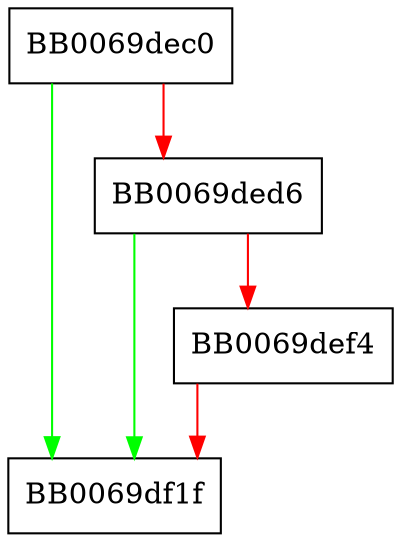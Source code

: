 digraph aria_192_ecb_newctx {
  node [shape="box"];
  graph [splines=ortho];
  BB0069dec0 -> BB0069df1f [color="green"];
  BB0069dec0 -> BB0069ded6 [color="red"];
  BB0069ded6 -> BB0069df1f [color="green"];
  BB0069ded6 -> BB0069def4 [color="red"];
  BB0069def4 -> BB0069df1f [color="red"];
}